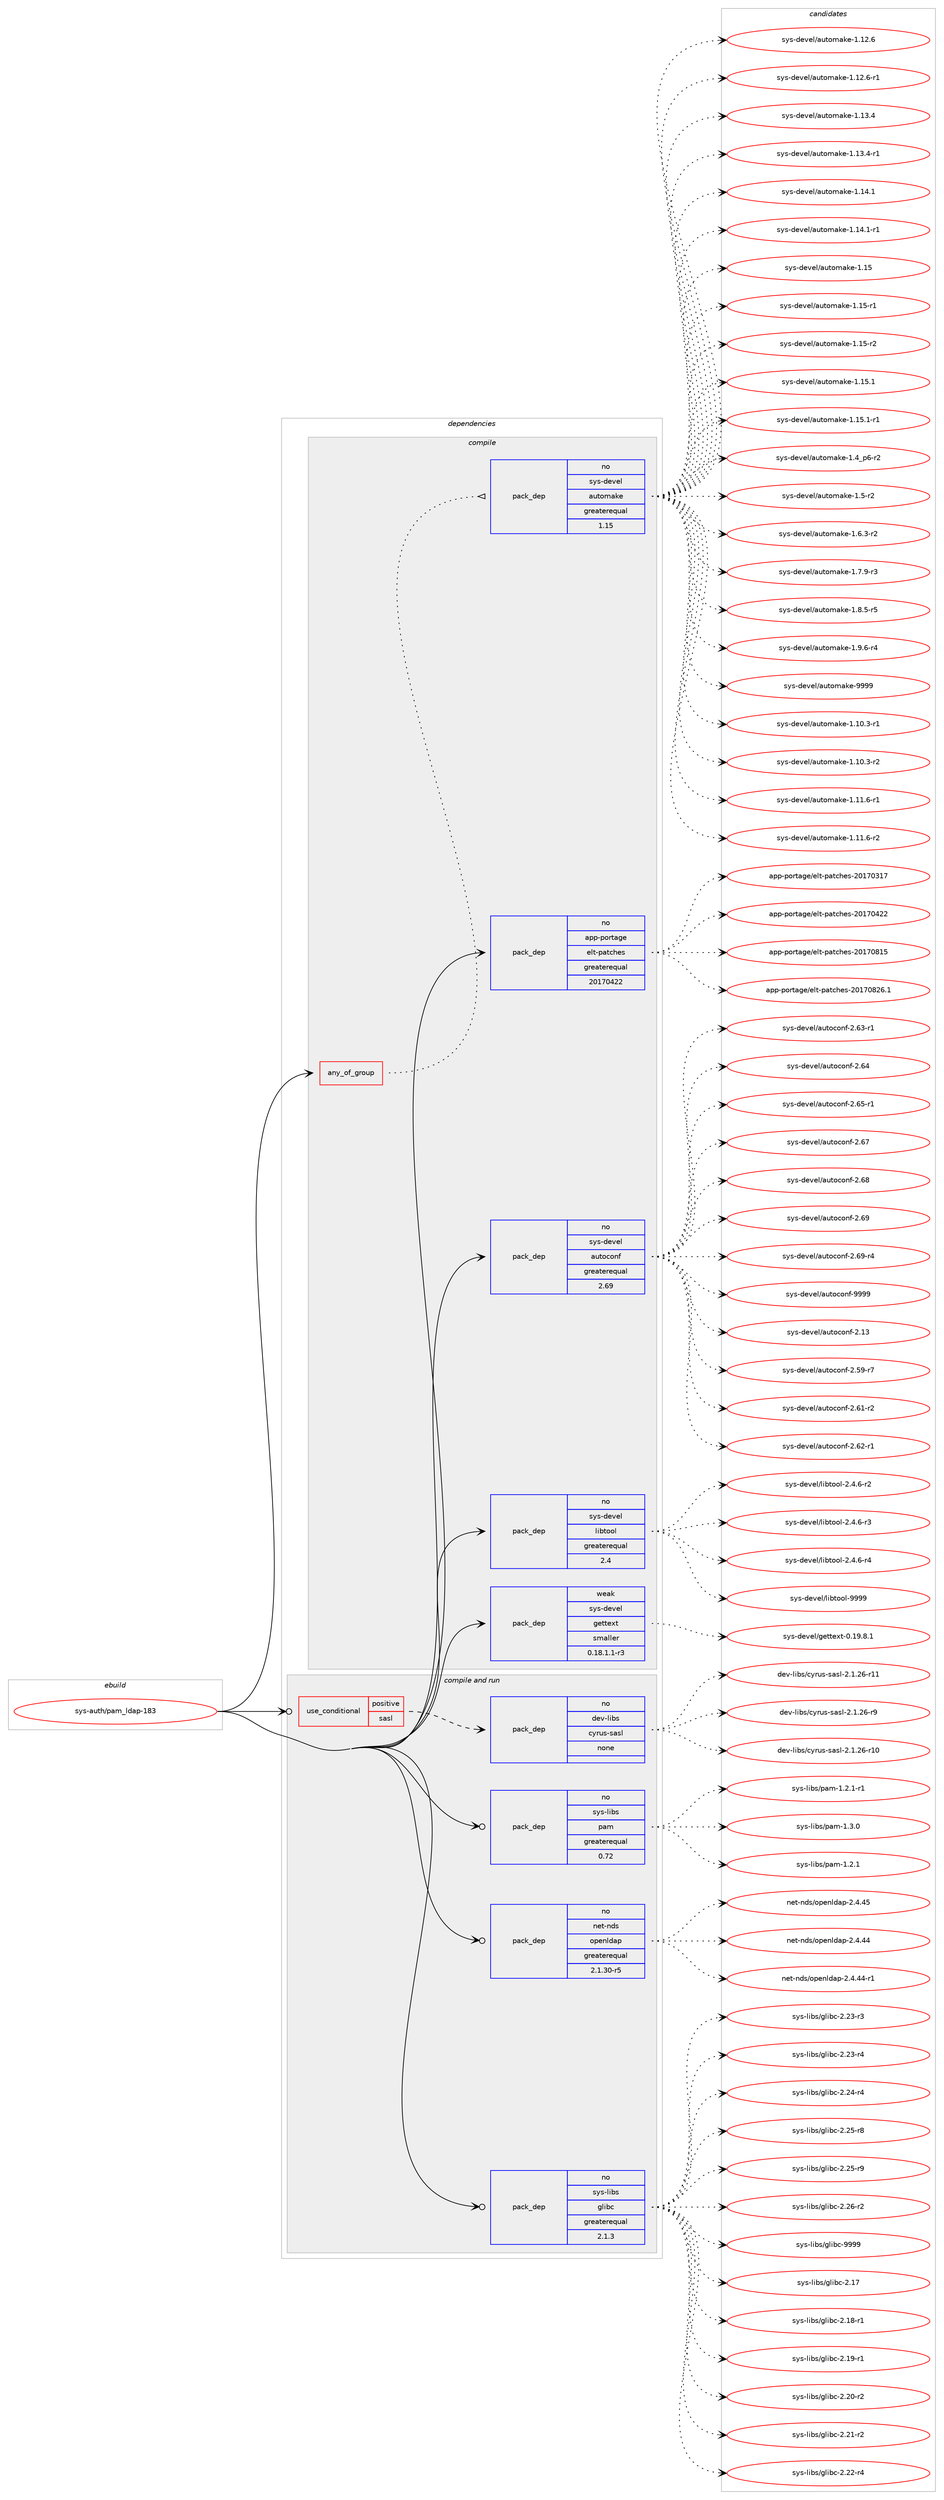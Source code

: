digraph prolog {

# *************
# Graph options
# *************

newrank=true;
concentrate=true;
compound=true;
graph [rankdir=LR,fontname=Helvetica,fontsize=10,ranksep=1.5];#, ranksep=2.5, nodesep=0.2];
edge  [arrowhead=vee];
node  [fontname=Helvetica,fontsize=10];

# **********
# The ebuild
# **********

subgraph cluster_leftcol {
color=gray;
rank=same;
label=<<i>ebuild</i>>;
id [label="sys-auth/pam_ldap-183", color=red, width=4, href="../sys-auth/pam_ldap-183.svg"];
}

# ****************
# The dependencies
# ****************

subgraph cluster_midcol {
color=gray;
label=<<i>dependencies</i>>;
subgraph cluster_compile {
fillcolor="#eeeeee";
style=filled;
label=<<i>compile</i>>;
subgraph any7989 {
dependency475233 [label=<<TABLE BORDER="0" CELLBORDER="1" CELLSPACING="0" CELLPADDING="4"><TR><TD CELLPADDING="10">any_of_group</TD></TR></TABLE>>, shape=none, color=red];subgraph pack352500 {
dependency475234 [label=<<TABLE BORDER="0" CELLBORDER="1" CELLSPACING="0" CELLPADDING="4" WIDTH="220"><TR><TD ROWSPAN="6" CELLPADDING="30">pack_dep</TD></TR><TR><TD WIDTH="110">no</TD></TR><TR><TD>sys-devel</TD></TR><TR><TD>automake</TD></TR><TR><TD>greaterequal</TD></TR><TR><TD>1.15</TD></TR></TABLE>>, shape=none, color=blue];
}
dependency475233:e -> dependency475234:w [weight=20,style="dotted",arrowhead="oinv"];
}
id:e -> dependency475233:w [weight=20,style="solid",arrowhead="vee"];
subgraph pack352501 {
dependency475235 [label=<<TABLE BORDER="0" CELLBORDER="1" CELLSPACING="0" CELLPADDING="4" WIDTH="220"><TR><TD ROWSPAN="6" CELLPADDING="30">pack_dep</TD></TR><TR><TD WIDTH="110">no</TD></TR><TR><TD>app-portage</TD></TR><TR><TD>elt-patches</TD></TR><TR><TD>greaterequal</TD></TR><TR><TD>20170422</TD></TR></TABLE>>, shape=none, color=blue];
}
id:e -> dependency475235:w [weight=20,style="solid",arrowhead="vee"];
subgraph pack352502 {
dependency475236 [label=<<TABLE BORDER="0" CELLBORDER="1" CELLSPACING="0" CELLPADDING="4" WIDTH="220"><TR><TD ROWSPAN="6" CELLPADDING="30">pack_dep</TD></TR><TR><TD WIDTH="110">no</TD></TR><TR><TD>sys-devel</TD></TR><TR><TD>autoconf</TD></TR><TR><TD>greaterequal</TD></TR><TR><TD>2.69</TD></TR></TABLE>>, shape=none, color=blue];
}
id:e -> dependency475236:w [weight=20,style="solid",arrowhead="vee"];
subgraph pack352503 {
dependency475237 [label=<<TABLE BORDER="0" CELLBORDER="1" CELLSPACING="0" CELLPADDING="4" WIDTH="220"><TR><TD ROWSPAN="6" CELLPADDING="30">pack_dep</TD></TR><TR><TD WIDTH="110">no</TD></TR><TR><TD>sys-devel</TD></TR><TR><TD>libtool</TD></TR><TR><TD>greaterequal</TD></TR><TR><TD>2.4</TD></TR></TABLE>>, shape=none, color=blue];
}
id:e -> dependency475237:w [weight=20,style="solid",arrowhead="vee"];
subgraph pack352504 {
dependency475238 [label=<<TABLE BORDER="0" CELLBORDER="1" CELLSPACING="0" CELLPADDING="4" WIDTH="220"><TR><TD ROWSPAN="6" CELLPADDING="30">pack_dep</TD></TR><TR><TD WIDTH="110">weak</TD></TR><TR><TD>sys-devel</TD></TR><TR><TD>gettext</TD></TR><TR><TD>smaller</TD></TR><TR><TD>0.18.1.1-r3</TD></TR></TABLE>>, shape=none, color=blue];
}
id:e -> dependency475238:w [weight=20,style="solid",arrowhead="vee"];
}
subgraph cluster_compileandrun {
fillcolor="#eeeeee";
style=filled;
label=<<i>compile and run</i>>;
subgraph cond114474 {
dependency475239 [label=<<TABLE BORDER="0" CELLBORDER="1" CELLSPACING="0" CELLPADDING="4"><TR><TD ROWSPAN="3" CELLPADDING="10">use_conditional</TD></TR><TR><TD>positive</TD></TR><TR><TD>sasl</TD></TR></TABLE>>, shape=none, color=red];
subgraph pack352505 {
dependency475240 [label=<<TABLE BORDER="0" CELLBORDER="1" CELLSPACING="0" CELLPADDING="4" WIDTH="220"><TR><TD ROWSPAN="6" CELLPADDING="30">pack_dep</TD></TR><TR><TD WIDTH="110">no</TD></TR><TR><TD>dev-libs</TD></TR><TR><TD>cyrus-sasl</TD></TR><TR><TD>none</TD></TR><TR><TD></TD></TR></TABLE>>, shape=none, color=blue];
}
dependency475239:e -> dependency475240:w [weight=20,style="dashed",arrowhead="vee"];
}
id:e -> dependency475239:w [weight=20,style="solid",arrowhead="odotvee"];
subgraph pack352506 {
dependency475241 [label=<<TABLE BORDER="0" CELLBORDER="1" CELLSPACING="0" CELLPADDING="4" WIDTH="220"><TR><TD ROWSPAN="6" CELLPADDING="30">pack_dep</TD></TR><TR><TD WIDTH="110">no</TD></TR><TR><TD>net-nds</TD></TR><TR><TD>openldap</TD></TR><TR><TD>greaterequal</TD></TR><TR><TD>2.1.30-r5</TD></TR></TABLE>>, shape=none, color=blue];
}
id:e -> dependency475241:w [weight=20,style="solid",arrowhead="odotvee"];
subgraph pack352507 {
dependency475242 [label=<<TABLE BORDER="0" CELLBORDER="1" CELLSPACING="0" CELLPADDING="4" WIDTH="220"><TR><TD ROWSPAN="6" CELLPADDING="30">pack_dep</TD></TR><TR><TD WIDTH="110">no</TD></TR><TR><TD>sys-libs</TD></TR><TR><TD>glibc</TD></TR><TR><TD>greaterequal</TD></TR><TR><TD>2.1.3</TD></TR></TABLE>>, shape=none, color=blue];
}
id:e -> dependency475242:w [weight=20,style="solid",arrowhead="odotvee"];
subgraph pack352508 {
dependency475243 [label=<<TABLE BORDER="0" CELLBORDER="1" CELLSPACING="0" CELLPADDING="4" WIDTH="220"><TR><TD ROWSPAN="6" CELLPADDING="30">pack_dep</TD></TR><TR><TD WIDTH="110">no</TD></TR><TR><TD>sys-libs</TD></TR><TR><TD>pam</TD></TR><TR><TD>greaterequal</TD></TR><TR><TD>0.72</TD></TR></TABLE>>, shape=none, color=blue];
}
id:e -> dependency475243:w [weight=20,style="solid",arrowhead="odotvee"];
}
subgraph cluster_run {
fillcolor="#eeeeee";
style=filled;
label=<<i>run</i>>;
}
}

# **************
# The candidates
# **************

subgraph cluster_choices {
rank=same;
color=gray;
label=<<i>candidates</i>>;

subgraph choice352500 {
color=black;
nodesep=1;
choice11512111545100101118101108479711711611110997107101454946494846514511449 [label="sys-devel/automake-1.10.3-r1", color=red, width=4,href="../sys-devel/automake-1.10.3-r1.svg"];
choice11512111545100101118101108479711711611110997107101454946494846514511450 [label="sys-devel/automake-1.10.3-r2", color=red, width=4,href="../sys-devel/automake-1.10.3-r2.svg"];
choice11512111545100101118101108479711711611110997107101454946494946544511449 [label="sys-devel/automake-1.11.6-r1", color=red, width=4,href="../sys-devel/automake-1.11.6-r1.svg"];
choice11512111545100101118101108479711711611110997107101454946494946544511450 [label="sys-devel/automake-1.11.6-r2", color=red, width=4,href="../sys-devel/automake-1.11.6-r2.svg"];
choice1151211154510010111810110847971171161111099710710145494649504654 [label="sys-devel/automake-1.12.6", color=red, width=4,href="../sys-devel/automake-1.12.6.svg"];
choice11512111545100101118101108479711711611110997107101454946495046544511449 [label="sys-devel/automake-1.12.6-r1", color=red, width=4,href="../sys-devel/automake-1.12.6-r1.svg"];
choice1151211154510010111810110847971171161111099710710145494649514652 [label="sys-devel/automake-1.13.4", color=red, width=4,href="../sys-devel/automake-1.13.4.svg"];
choice11512111545100101118101108479711711611110997107101454946495146524511449 [label="sys-devel/automake-1.13.4-r1", color=red, width=4,href="../sys-devel/automake-1.13.4-r1.svg"];
choice1151211154510010111810110847971171161111099710710145494649524649 [label="sys-devel/automake-1.14.1", color=red, width=4,href="../sys-devel/automake-1.14.1.svg"];
choice11512111545100101118101108479711711611110997107101454946495246494511449 [label="sys-devel/automake-1.14.1-r1", color=red, width=4,href="../sys-devel/automake-1.14.1-r1.svg"];
choice115121115451001011181011084797117116111109971071014549464953 [label="sys-devel/automake-1.15", color=red, width=4,href="../sys-devel/automake-1.15.svg"];
choice1151211154510010111810110847971171161111099710710145494649534511449 [label="sys-devel/automake-1.15-r1", color=red, width=4,href="../sys-devel/automake-1.15-r1.svg"];
choice1151211154510010111810110847971171161111099710710145494649534511450 [label="sys-devel/automake-1.15-r2", color=red, width=4,href="../sys-devel/automake-1.15-r2.svg"];
choice1151211154510010111810110847971171161111099710710145494649534649 [label="sys-devel/automake-1.15.1", color=red, width=4,href="../sys-devel/automake-1.15.1.svg"];
choice11512111545100101118101108479711711611110997107101454946495346494511449 [label="sys-devel/automake-1.15.1-r1", color=red, width=4,href="../sys-devel/automake-1.15.1-r1.svg"];
choice115121115451001011181011084797117116111109971071014549465295112544511450 [label="sys-devel/automake-1.4_p6-r2", color=red, width=4,href="../sys-devel/automake-1.4_p6-r2.svg"];
choice11512111545100101118101108479711711611110997107101454946534511450 [label="sys-devel/automake-1.5-r2", color=red, width=4,href="../sys-devel/automake-1.5-r2.svg"];
choice115121115451001011181011084797117116111109971071014549465446514511450 [label="sys-devel/automake-1.6.3-r2", color=red, width=4,href="../sys-devel/automake-1.6.3-r2.svg"];
choice115121115451001011181011084797117116111109971071014549465546574511451 [label="sys-devel/automake-1.7.9-r3", color=red, width=4,href="../sys-devel/automake-1.7.9-r3.svg"];
choice115121115451001011181011084797117116111109971071014549465646534511453 [label="sys-devel/automake-1.8.5-r5", color=red, width=4,href="../sys-devel/automake-1.8.5-r5.svg"];
choice115121115451001011181011084797117116111109971071014549465746544511452 [label="sys-devel/automake-1.9.6-r4", color=red, width=4,href="../sys-devel/automake-1.9.6-r4.svg"];
choice115121115451001011181011084797117116111109971071014557575757 [label="sys-devel/automake-9999", color=red, width=4,href="../sys-devel/automake-9999.svg"];
dependency475234:e -> choice11512111545100101118101108479711711611110997107101454946494846514511449:w [style=dotted,weight="100"];
dependency475234:e -> choice11512111545100101118101108479711711611110997107101454946494846514511450:w [style=dotted,weight="100"];
dependency475234:e -> choice11512111545100101118101108479711711611110997107101454946494946544511449:w [style=dotted,weight="100"];
dependency475234:e -> choice11512111545100101118101108479711711611110997107101454946494946544511450:w [style=dotted,weight="100"];
dependency475234:e -> choice1151211154510010111810110847971171161111099710710145494649504654:w [style=dotted,weight="100"];
dependency475234:e -> choice11512111545100101118101108479711711611110997107101454946495046544511449:w [style=dotted,weight="100"];
dependency475234:e -> choice1151211154510010111810110847971171161111099710710145494649514652:w [style=dotted,weight="100"];
dependency475234:e -> choice11512111545100101118101108479711711611110997107101454946495146524511449:w [style=dotted,weight="100"];
dependency475234:e -> choice1151211154510010111810110847971171161111099710710145494649524649:w [style=dotted,weight="100"];
dependency475234:e -> choice11512111545100101118101108479711711611110997107101454946495246494511449:w [style=dotted,weight="100"];
dependency475234:e -> choice115121115451001011181011084797117116111109971071014549464953:w [style=dotted,weight="100"];
dependency475234:e -> choice1151211154510010111810110847971171161111099710710145494649534511449:w [style=dotted,weight="100"];
dependency475234:e -> choice1151211154510010111810110847971171161111099710710145494649534511450:w [style=dotted,weight="100"];
dependency475234:e -> choice1151211154510010111810110847971171161111099710710145494649534649:w [style=dotted,weight="100"];
dependency475234:e -> choice11512111545100101118101108479711711611110997107101454946495346494511449:w [style=dotted,weight="100"];
dependency475234:e -> choice115121115451001011181011084797117116111109971071014549465295112544511450:w [style=dotted,weight="100"];
dependency475234:e -> choice11512111545100101118101108479711711611110997107101454946534511450:w [style=dotted,weight="100"];
dependency475234:e -> choice115121115451001011181011084797117116111109971071014549465446514511450:w [style=dotted,weight="100"];
dependency475234:e -> choice115121115451001011181011084797117116111109971071014549465546574511451:w [style=dotted,weight="100"];
dependency475234:e -> choice115121115451001011181011084797117116111109971071014549465646534511453:w [style=dotted,weight="100"];
dependency475234:e -> choice115121115451001011181011084797117116111109971071014549465746544511452:w [style=dotted,weight="100"];
dependency475234:e -> choice115121115451001011181011084797117116111109971071014557575757:w [style=dotted,weight="100"];
}
subgraph choice352501 {
color=black;
nodesep=1;
choice97112112451121111141169710310147101108116451129711699104101115455048495548514955 [label="app-portage/elt-patches-20170317", color=red, width=4,href="../app-portage/elt-patches-20170317.svg"];
choice97112112451121111141169710310147101108116451129711699104101115455048495548525050 [label="app-portage/elt-patches-20170422", color=red, width=4,href="../app-portage/elt-patches-20170422.svg"];
choice97112112451121111141169710310147101108116451129711699104101115455048495548564953 [label="app-portage/elt-patches-20170815", color=red, width=4,href="../app-portage/elt-patches-20170815.svg"];
choice971121124511211111411697103101471011081164511297116991041011154550484955485650544649 [label="app-portage/elt-patches-20170826.1", color=red, width=4,href="../app-portage/elt-patches-20170826.1.svg"];
dependency475235:e -> choice97112112451121111141169710310147101108116451129711699104101115455048495548514955:w [style=dotted,weight="100"];
dependency475235:e -> choice97112112451121111141169710310147101108116451129711699104101115455048495548525050:w [style=dotted,weight="100"];
dependency475235:e -> choice97112112451121111141169710310147101108116451129711699104101115455048495548564953:w [style=dotted,weight="100"];
dependency475235:e -> choice971121124511211111411697103101471011081164511297116991041011154550484955485650544649:w [style=dotted,weight="100"];
}
subgraph choice352502 {
color=black;
nodesep=1;
choice115121115451001011181011084797117116111991111101024550464951 [label="sys-devel/autoconf-2.13", color=red, width=4,href="../sys-devel/autoconf-2.13.svg"];
choice1151211154510010111810110847971171161119911111010245504653574511455 [label="sys-devel/autoconf-2.59-r7", color=red, width=4,href="../sys-devel/autoconf-2.59-r7.svg"];
choice1151211154510010111810110847971171161119911111010245504654494511450 [label="sys-devel/autoconf-2.61-r2", color=red, width=4,href="../sys-devel/autoconf-2.61-r2.svg"];
choice1151211154510010111810110847971171161119911111010245504654504511449 [label="sys-devel/autoconf-2.62-r1", color=red, width=4,href="../sys-devel/autoconf-2.62-r1.svg"];
choice1151211154510010111810110847971171161119911111010245504654514511449 [label="sys-devel/autoconf-2.63-r1", color=red, width=4,href="../sys-devel/autoconf-2.63-r1.svg"];
choice115121115451001011181011084797117116111991111101024550465452 [label="sys-devel/autoconf-2.64", color=red, width=4,href="../sys-devel/autoconf-2.64.svg"];
choice1151211154510010111810110847971171161119911111010245504654534511449 [label="sys-devel/autoconf-2.65-r1", color=red, width=4,href="../sys-devel/autoconf-2.65-r1.svg"];
choice115121115451001011181011084797117116111991111101024550465455 [label="sys-devel/autoconf-2.67", color=red, width=4,href="../sys-devel/autoconf-2.67.svg"];
choice115121115451001011181011084797117116111991111101024550465456 [label="sys-devel/autoconf-2.68", color=red, width=4,href="../sys-devel/autoconf-2.68.svg"];
choice115121115451001011181011084797117116111991111101024550465457 [label="sys-devel/autoconf-2.69", color=red, width=4,href="../sys-devel/autoconf-2.69.svg"];
choice1151211154510010111810110847971171161119911111010245504654574511452 [label="sys-devel/autoconf-2.69-r4", color=red, width=4,href="../sys-devel/autoconf-2.69-r4.svg"];
choice115121115451001011181011084797117116111991111101024557575757 [label="sys-devel/autoconf-9999", color=red, width=4,href="../sys-devel/autoconf-9999.svg"];
dependency475236:e -> choice115121115451001011181011084797117116111991111101024550464951:w [style=dotted,weight="100"];
dependency475236:e -> choice1151211154510010111810110847971171161119911111010245504653574511455:w [style=dotted,weight="100"];
dependency475236:e -> choice1151211154510010111810110847971171161119911111010245504654494511450:w [style=dotted,weight="100"];
dependency475236:e -> choice1151211154510010111810110847971171161119911111010245504654504511449:w [style=dotted,weight="100"];
dependency475236:e -> choice1151211154510010111810110847971171161119911111010245504654514511449:w [style=dotted,weight="100"];
dependency475236:e -> choice115121115451001011181011084797117116111991111101024550465452:w [style=dotted,weight="100"];
dependency475236:e -> choice1151211154510010111810110847971171161119911111010245504654534511449:w [style=dotted,weight="100"];
dependency475236:e -> choice115121115451001011181011084797117116111991111101024550465455:w [style=dotted,weight="100"];
dependency475236:e -> choice115121115451001011181011084797117116111991111101024550465456:w [style=dotted,weight="100"];
dependency475236:e -> choice115121115451001011181011084797117116111991111101024550465457:w [style=dotted,weight="100"];
dependency475236:e -> choice1151211154510010111810110847971171161119911111010245504654574511452:w [style=dotted,weight="100"];
dependency475236:e -> choice115121115451001011181011084797117116111991111101024557575757:w [style=dotted,weight="100"];
}
subgraph choice352503 {
color=black;
nodesep=1;
choice1151211154510010111810110847108105981161111111084550465246544511450 [label="sys-devel/libtool-2.4.6-r2", color=red, width=4,href="../sys-devel/libtool-2.4.6-r2.svg"];
choice1151211154510010111810110847108105981161111111084550465246544511451 [label="sys-devel/libtool-2.4.6-r3", color=red, width=4,href="../sys-devel/libtool-2.4.6-r3.svg"];
choice1151211154510010111810110847108105981161111111084550465246544511452 [label="sys-devel/libtool-2.4.6-r4", color=red, width=4,href="../sys-devel/libtool-2.4.6-r4.svg"];
choice1151211154510010111810110847108105981161111111084557575757 [label="sys-devel/libtool-9999", color=red, width=4,href="../sys-devel/libtool-9999.svg"];
dependency475237:e -> choice1151211154510010111810110847108105981161111111084550465246544511450:w [style=dotted,weight="100"];
dependency475237:e -> choice1151211154510010111810110847108105981161111111084550465246544511451:w [style=dotted,weight="100"];
dependency475237:e -> choice1151211154510010111810110847108105981161111111084550465246544511452:w [style=dotted,weight="100"];
dependency475237:e -> choice1151211154510010111810110847108105981161111111084557575757:w [style=dotted,weight="100"];
}
subgraph choice352504 {
color=black;
nodesep=1;
choice1151211154510010111810110847103101116116101120116454846495746564649 [label="sys-devel/gettext-0.19.8.1", color=red, width=4,href="../sys-devel/gettext-0.19.8.1.svg"];
dependency475238:e -> choice1151211154510010111810110847103101116116101120116454846495746564649:w [style=dotted,weight="100"];
}
subgraph choice352505 {
color=black;
nodesep=1;
choice10010111845108105981154799121114117115451159711510845504649465054451144948 [label="dev-libs/cyrus-sasl-2.1.26-r10", color=red, width=4,href="../dev-libs/cyrus-sasl-2.1.26-r10.svg"];
choice10010111845108105981154799121114117115451159711510845504649465054451144949 [label="dev-libs/cyrus-sasl-2.1.26-r11", color=red, width=4,href="../dev-libs/cyrus-sasl-2.1.26-r11.svg"];
choice100101118451081059811547991211141171154511597115108455046494650544511457 [label="dev-libs/cyrus-sasl-2.1.26-r9", color=red, width=4,href="../dev-libs/cyrus-sasl-2.1.26-r9.svg"];
dependency475240:e -> choice10010111845108105981154799121114117115451159711510845504649465054451144948:w [style=dotted,weight="100"];
dependency475240:e -> choice10010111845108105981154799121114117115451159711510845504649465054451144949:w [style=dotted,weight="100"];
dependency475240:e -> choice100101118451081059811547991211141171154511597115108455046494650544511457:w [style=dotted,weight="100"];
}
subgraph choice352506 {
color=black;
nodesep=1;
choice11010111645110100115471111121011101081009711245504652465252 [label="net-nds/openldap-2.4.44", color=red, width=4,href="../net-nds/openldap-2.4.44.svg"];
choice110101116451101001154711111210111010810097112455046524652524511449 [label="net-nds/openldap-2.4.44-r1", color=red, width=4,href="../net-nds/openldap-2.4.44-r1.svg"];
choice11010111645110100115471111121011101081009711245504652465253 [label="net-nds/openldap-2.4.45", color=red, width=4,href="../net-nds/openldap-2.4.45.svg"];
dependency475241:e -> choice11010111645110100115471111121011101081009711245504652465252:w [style=dotted,weight="100"];
dependency475241:e -> choice110101116451101001154711111210111010810097112455046524652524511449:w [style=dotted,weight="100"];
dependency475241:e -> choice11010111645110100115471111121011101081009711245504652465253:w [style=dotted,weight="100"];
}
subgraph choice352507 {
color=black;
nodesep=1;
choice11512111545108105981154710310810598994550464955 [label="sys-libs/glibc-2.17", color=red, width=4,href="../sys-libs/glibc-2.17.svg"];
choice115121115451081059811547103108105989945504649564511449 [label="sys-libs/glibc-2.18-r1", color=red, width=4,href="../sys-libs/glibc-2.18-r1.svg"];
choice115121115451081059811547103108105989945504649574511449 [label="sys-libs/glibc-2.19-r1", color=red, width=4,href="../sys-libs/glibc-2.19-r1.svg"];
choice115121115451081059811547103108105989945504650484511450 [label="sys-libs/glibc-2.20-r2", color=red, width=4,href="../sys-libs/glibc-2.20-r2.svg"];
choice115121115451081059811547103108105989945504650494511450 [label="sys-libs/glibc-2.21-r2", color=red, width=4,href="../sys-libs/glibc-2.21-r2.svg"];
choice115121115451081059811547103108105989945504650504511452 [label="sys-libs/glibc-2.22-r4", color=red, width=4,href="../sys-libs/glibc-2.22-r4.svg"];
choice115121115451081059811547103108105989945504650514511451 [label="sys-libs/glibc-2.23-r3", color=red, width=4,href="../sys-libs/glibc-2.23-r3.svg"];
choice115121115451081059811547103108105989945504650514511452 [label="sys-libs/glibc-2.23-r4", color=red, width=4,href="../sys-libs/glibc-2.23-r4.svg"];
choice115121115451081059811547103108105989945504650524511452 [label="sys-libs/glibc-2.24-r4", color=red, width=4,href="../sys-libs/glibc-2.24-r4.svg"];
choice115121115451081059811547103108105989945504650534511456 [label="sys-libs/glibc-2.25-r8", color=red, width=4,href="../sys-libs/glibc-2.25-r8.svg"];
choice115121115451081059811547103108105989945504650534511457 [label="sys-libs/glibc-2.25-r9", color=red, width=4,href="../sys-libs/glibc-2.25-r9.svg"];
choice115121115451081059811547103108105989945504650544511450 [label="sys-libs/glibc-2.26-r2", color=red, width=4,href="../sys-libs/glibc-2.26-r2.svg"];
choice11512111545108105981154710310810598994557575757 [label="sys-libs/glibc-9999", color=red, width=4,href="../sys-libs/glibc-9999.svg"];
dependency475242:e -> choice11512111545108105981154710310810598994550464955:w [style=dotted,weight="100"];
dependency475242:e -> choice115121115451081059811547103108105989945504649564511449:w [style=dotted,weight="100"];
dependency475242:e -> choice115121115451081059811547103108105989945504649574511449:w [style=dotted,weight="100"];
dependency475242:e -> choice115121115451081059811547103108105989945504650484511450:w [style=dotted,weight="100"];
dependency475242:e -> choice115121115451081059811547103108105989945504650494511450:w [style=dotted,weight="100"];
dependency475242:e -> choice115121115451081059811547103108105989945504650504511452:w [style=dotted,weight="100"];
dependency475242:e -> choice115121115451081059811547103108105989945504650514511451:w [style=dotted,weight="100"];
dependency475242:e -> choice115121115451081059811547103108105989945504650514511452:w [style=dotted,weight="100"];
dependency475242:e -> choice115121115451081059811547103108105989945504650524511452:w [style=dotted,weight="100"];
dependency475242:e -> choice115121115451081059811547103108105989945504650534511456:w [style=dotted,weight="100"];
dependency475242:e -> choice115121115451081059811547103108105989945504650534511457:w [style=dotted,weight="100"];
dependency475242:e -> choice115121115451081059811547103108105989945504650544511450:w [style=dotted,weight="100"];
dependency475242:e -> choice11512111545108105981154710310810598994557575757:w [style=dotted,weight="100"];
}
subgraph choice352508 {
color=black;
nodesep=1;
choice11512111545108105981154711297109454946504649 [label="sys-libs/pam-1.2.1", color=red, width=4,href="../sys-libs/pam-1.2.1.svg"];
choice115121115451081059811547112971094549465046494511449 [label="sys-libs/pam-1.2.1-r1", color=red, width=4,href="../sys-libs/pam-1.2.1-r1.svg"];
choice11512111545108105981154711297109454946514648 [label="sys-libs/pam-1.3.0", color=red, width=4,href="../sys-libs/pam-1.3.0.svg"];
dependency475243:e -> choice11512111545108105981154711297109454946504649:w [style=dotted,weight="100"];
dependency475243:e -> choice115121115451081059811547112971094549465046494511449:w [style=dotted,weight="100"];
dependency475243:e -> choice11512111545108105981154711297109454946514648:w [style=dotted,weight="100"];
}
}

}
